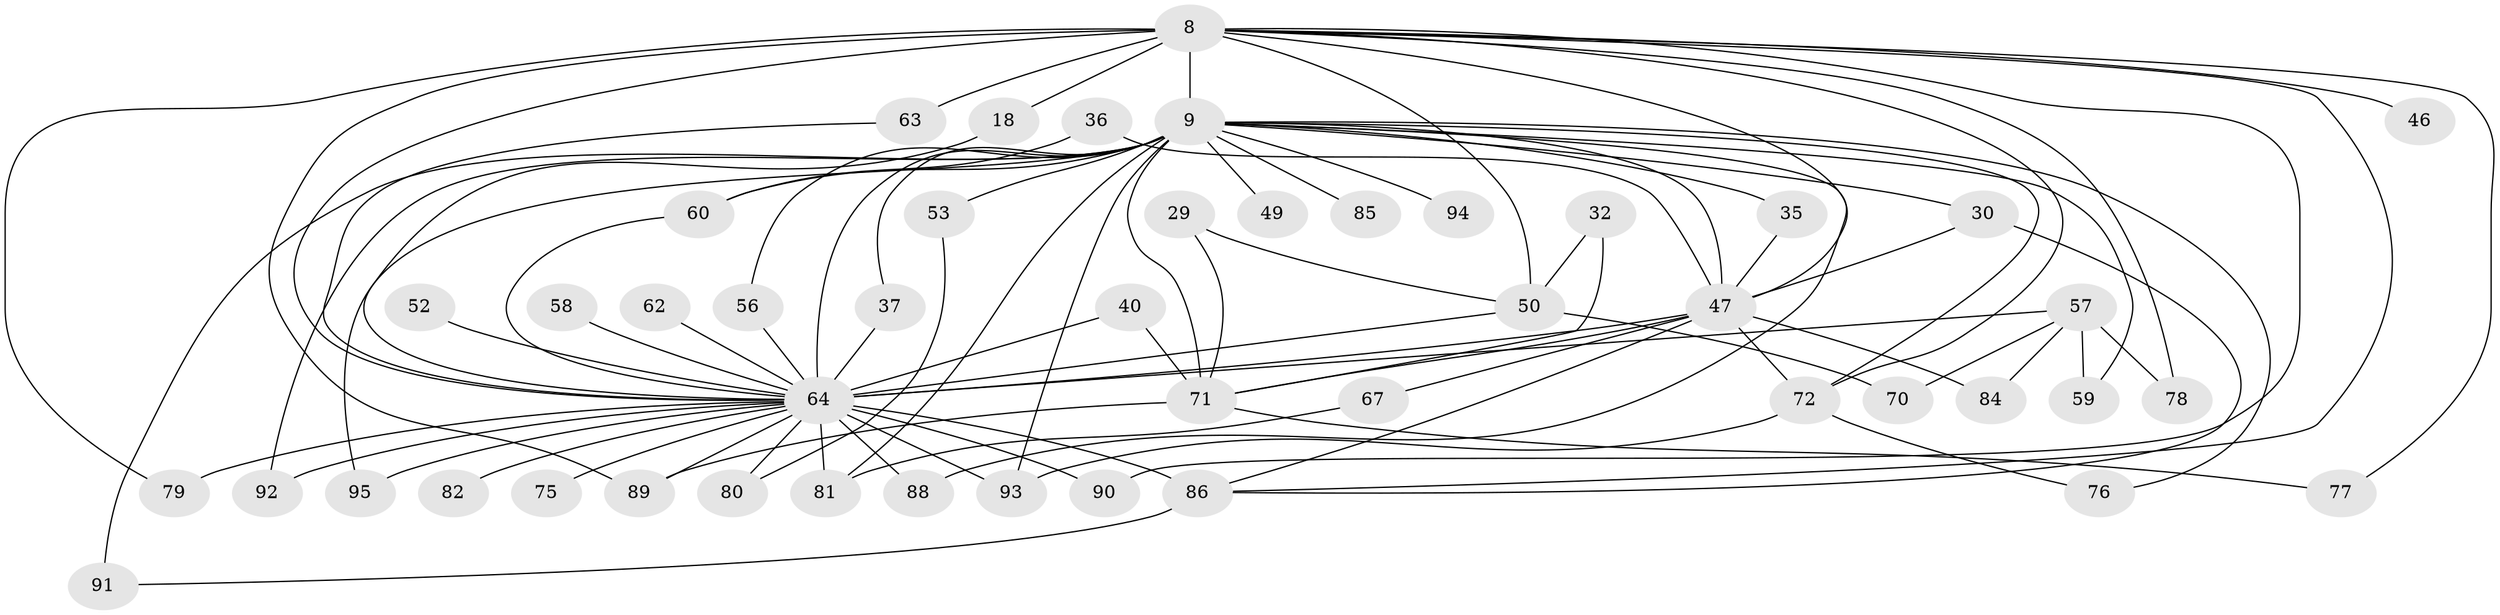 // original degree distribution, {18: 0.031578947368421054, 23: 0.010526315789473684, 17: 0.010526315789473684, 26: 0.010526315789473684, 33: 0.010526315789473684, 12: 0.010526315789473684, 20: 0.010526315789473684, 15: 0.010526315789473684, 3: 0.22105263157894736, 5: 0.021052631578947368, 4: 0.08421052631578947, 2: 0.5263157894736842, 7: 0.010526315789473684, 6: 0.031578947368421054}
// Generated by graph-tools (version 1.1) at 2025/45/03/09/25 04:45:15]
// undirected, 47 vertices, 86 edges
graph export_dot {
graph [start="1"]
  node [color=gray90,style=filled];
  8 [super="+3"];
  9 [super="+1+4"];
  18;
  29;
  30;
  32;
  35;
  36;
  37;
  40;
  46;
  47 [super="+28+10"];
  49;
  50 [super="+26"];
  52;
  53;
  56;
  57 [super="+43"];
  58;
  59;
  60 [super="+21"];
  62;
  63 [super="+16"];
  64 [super="+5+7"];
  67;
  70;
  71 [super="+69+68+31+33"];
  72 [super="+27"];
  75;
  76;
  77;
  78;
  79;
  80;
  81 [super="+38"];
  82;
  84;
  85 [super="+51"];
  86 [super="+73+65+83"];
  88;
  89 [super="+54"];
  90;
  91 [super="+44"];
  92;
  93 [super="+74+45"];
  94 [super="+17+87"];
  95;
  8 -- 9 [weight=6];
  8 -- 18;
  8 -- 46 [weight=2];
  8 -- 63 [weight=2];
  8 -- 79;
  8 -- 90;
  8 -- 77;
  8 -- 78;
  8 -- 64 [weight=6];
  8 -- 47 [weight=4];
  8 -- 89;
  8 -- 86;
  8 -- 50 [weight=3];
  8 -- 72 [weight=2];
  9 -- 30;
  9 -- 37;
  9 -- 49 [weight=2];
  9 -- 53 [weight=2];
  9 -- 72;
  9 -- 81 [weight=2];
  9 -- 56;
  9 -- 59;
  9 -- 60 [weight=2];
  9 -- 95;
  9 -- 94 [weight=5];
  9 -- 64 [weight=10];
  9 -- 76;
  9 -- 85 [weight=2];
  9 -- 88;
  9 -- 91 [weight=2];
  9 -- 92;
  9 -- 35;
  9 -- 47 [weight=7];
  9 -- 93;
  9 -- 71 [weight=4];
  18 -- 64;
  29 -- 50;
  29 -- 71;
  30 -- 47;
  30 -- 86;
  32 -- 50;
  32 -- 71;
  35 -- 47;
  36 -- 60;
  36 -- 47;
  37 -- 64;
  40 -- 64 [weight=2];
  40 -- 71;
  47 -- 64 [weight=8];
  47 -- 67;
  47 -- 71 [weight=2];
  47 -- 84;
  47 -- 86;
  47 -- 72;
  50 -- 64 [weight=2];
  50 -- 70;
  52 -- 64 [weight=2];
  53 -- 80;
  56 -- 64;
  57 -- 84;
  57 -- 70;
  57 -- 59;
  57 -- 78;
  57 -- 64 [weight=3];
  58 -- 64 [weight=2];
  60 -- 64;
  62 -- 64 [weight=2];
  63 -- 64;
  64 -- 75;
  64 -- 79;
  64 -- 88;
  64 -- 95;
  64 -- 80;
  64 -- 82 [weight=2];
  64 -- 86 [weight=8];
  64 -- 90;
  64 -- 92;
  64 -- 89;
  64 -- 93 [weight=3];
  64 -- 81 [weight=3];
  67 -- 81;
  71 -- 89;
  71 -- 77;
  72 -- 76;
  72 -- 93;
  86 -- 91;
}
